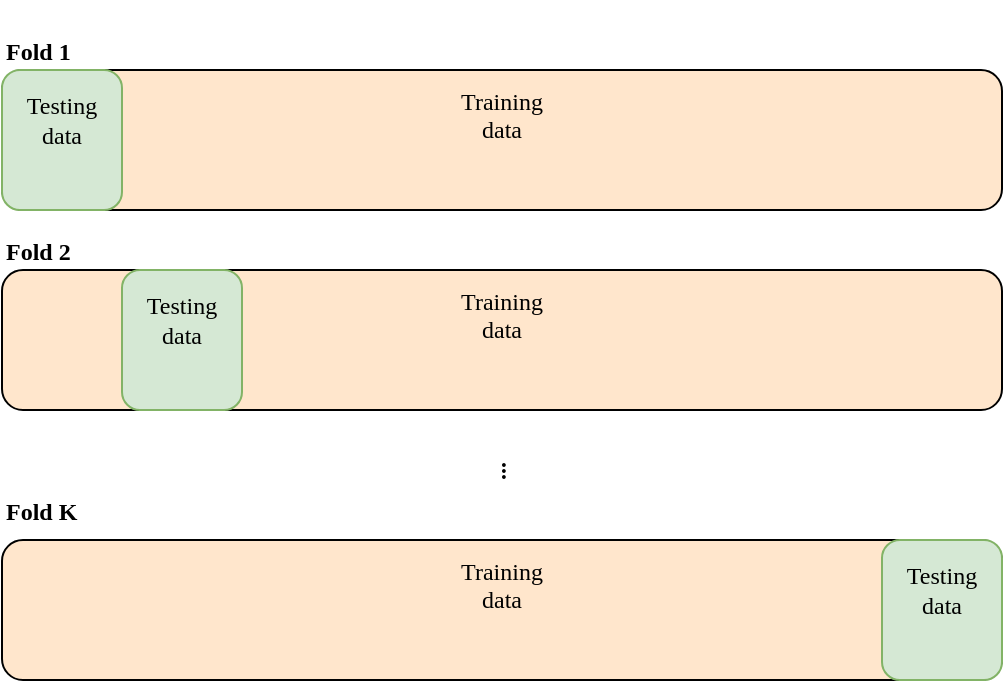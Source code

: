 <mxfile version="10.6.3" type="device"><diagram id="vnzJdne3lb9Q0AFPlvWh" name="Page-1"><mxGraphModel dx="606" dy="893" grid="1" gridSize="10" guides="1" tooltips="1" connect="1" arrows="1" fold="1" page="1" pageScale="1" pageWidth="850" pageHeight="1100" math="0" shadow="0"><root><mxCell id="0"/><mxCell id="1" parent="0"/><mxCell id="NMqk5NCrDPdQGw2fNMxU-12" value="" style="rounded=1;whiteSpace=wrap;html=1;fontFamily=Verdana;fillColor=#ffe6cc;strokeColor=#000000;glass=0;shadow=0;comic=0;" vertex="1" parent="1"><mxGeometry x="70" y="200" width="500" height="70" as="geometry"/></mxCell><mxCell id="NMqk5NCrDPdQGw2fNMxU-6" value="Training data&lt;br&gt;&lt;br&gt;" style="text;html=1;strokeColor=none;fillColor=none;align=center;verticalAlign=middle;whiteSpace=wrap;rounded=0;fontFamily=Verdana;" vertex="1" parent="1"><mxGeometry x="300" y="220" width="40" height="20" as="geometry"/></mxCell><mxCell id="NMqk5NCrDPdQGw2fNMxU-13" value="" style="rounded=1;whiteSpace=wrap;html=1;shadow=0;glass=0;comic=0;strokeColor=#82b366;fontFamily=Verdana;fillColor=#d5e8d4;" vertex="1" parent="1"><mxGeometry x="70" y="200" width="60" height="70" as="geometry"/></mxCell><mxCell id="NMqk5NCrDPdQGw2fNMxU-7" value="Testing data&lt;br&gt;" style="text;html=1;strokeColor=none;fillColor=none;align=center;verticalAlign=middle;whiteSpace=wrap;rounded=0;fontFamily=Verdana;" vertex="1" parent="1"><mxGeometry x="80" y="215" width="40" height="20" as="geometry"/></mxCell><mxCell id="NMqk5NCrDPdQGw2fNMxU-36" value="" style="rounded=1;whiteSpace=wrap;html=1;fontFamily=Verdana;fillColor=#ffe6cc;strokeColor=#000000;glass=0;shadow=0;comic=0;" vertex="1" parent="1"><mxGeometry x="70" y="300" width="500" height="70" as="geometry"/></mxCell><mxCell id="NMqk5NCrDPdQGw2fNMxU-37" value="Training data&lt;br&gt;&lt;br&gt;" style="text;html=1;strokeColor=none;fillColor=none;align=center;verticalAlign=middle;whiteSpace=wrap;rounded=0;fontFamily=Verdana;" vertex="1" parent="1"><mxGeometry x="300" y="320" width="40" height="20" as="geometry"/></mxCell><mxCell id="NMqk5NCrDPdQGw2fNMxU-38" value="" style="rounded=1;whiteSpace=wrap;html=1;shadow=0;glass=0;comic=0;strokeColor=#82b366;fontFamily=Verdana;fillColor=#d5e8d4;" vertex="1" parent="1"><mxGeometry x="130" y="300" width="60" height="70" as="geometry"/></mxCell><mxCell id="NMqk5NCrDPdQGw2fNMxU-39" value="Testing data&lt;br&gt;" style="text;html=1;strokeColor=none;fillColor=none;align=center;verticalAlign=middle;whiteSpace=wrap;rounded=0;fontFamily=Verdana;" vertex="1" parent="1"><mxGeometry x="140" y="315" width="40" height="20" as="geometry"/></mxCell><mxCell id="NMqk5NCrDPdQGw2fNMxU-40" value="" style="rounded=1;whiteSpace=wrap;html=1;fontFamily=Verdana;fillColor=#ffe6cc;strokeColor=#000000;glass=0;shadow=0;comic=0;" vertex="1" parent="1"><mxGeometry x="70" y="435" width="500" height="70" as="geometry"/></mxCell><mxCell id="NMqk5NCrDPdQGw2fNMxU-41" value="Training data&lt;br&gt;&lt;br&gt;" style="text;html=1;strokeColor=none;fillColor=none;align=center;verticalAlign=middle;whiteSpace=wrap;rounded=0;fontFamily=Verdana;" vertex="1" parent="1"><mxGeometry x="300" y="455" width="40" height="20" as="geometry"/></mxCell><mxCell id="NMqk5NCrDPdQGw2fNMxU-42" value="" style="rounded=1;whiteSpace=wrap;html=1;shadow=0;glass=0;comic=0;strokeColor=#82b366;fontFamily=Verdana;fillColor=#d5e8d4;" vertex="1" parent="1"><mxGeometry x="510" y="435" width="60" height="70" as="geometry"/></mxCell><mxCell id="NMqk5NCrDPdQGw2fNMxU-43" value="Testing data&lt;br&gt;" style="text;html=1;strokeColor=none;fillColor=none;align=center;verticalAlign=middle;whiteSpace=wrap;rounded=0;fontFamily=Verdana;" vertex="1" parent="1"><mxGeometry x="520" y="450" width="40" height="20" as="geometry"/></mxCell><mxCell id="NMqk5NCrDPdQGw2fNMxU-45" value="&lt;h4&gt;Fold 1&lt;/h4&gt;" style="text;html=1;resizable=0;points=[];autosize=1;align=left;verticalAlign=top;spacingTop=-4;fontFamily=Verdana;" vertex="1" parent="1"><mxGeometry x="70" y="165" width="60" height="50" as="geometry"/></mxCell><mxCell id="NMqk5NCrDPdQGw2fNMxU-50" value="&lt;h4&gt;Fold 2&lt;/h4&gt;" style="text;html=1;resizable=0;points=[];autosize=1;align=left;verticalAlign=top;spacingTop=-4;fontFamily=Verdana;" vertex="1" parent="1"><mxGeometry x="70" y="265" width="60" height="50" as="geometry"/></mxCell><mxCell id="NMqk5NCrDPdQGw2fNMxU-51" value="&lt;h4&gt;Fold K&lt;/h4&gt;" style="text;html=1;resizable=0;points=[];autosize=1;align=left;verticalAlign=top;spacingTop=-4;fontFamily=Verdana;" vertex="1" parent="1"><mxGeometry x="70" y="395" width="60" height="50" as="geometry"/></mxCell><mxCell id="NMqk5NCrDPdQGw2fNMxU-54" value="&lt;h4&gt;...&lt;/h4&gt;" style="text;html=1;resizable=0;points=[];autosize=1;align=center;verticalAlign=top;spacingTop=-4;fontFamily=Verdana;direction=west;flipV=0;flipH=1;rotation=90;" vertex="1" parent="1"><mxGeometry x="310" y="375" width="30" height="50" as="geometry"/></mxCell></root></mxGraphModel></diagram></mxfile>